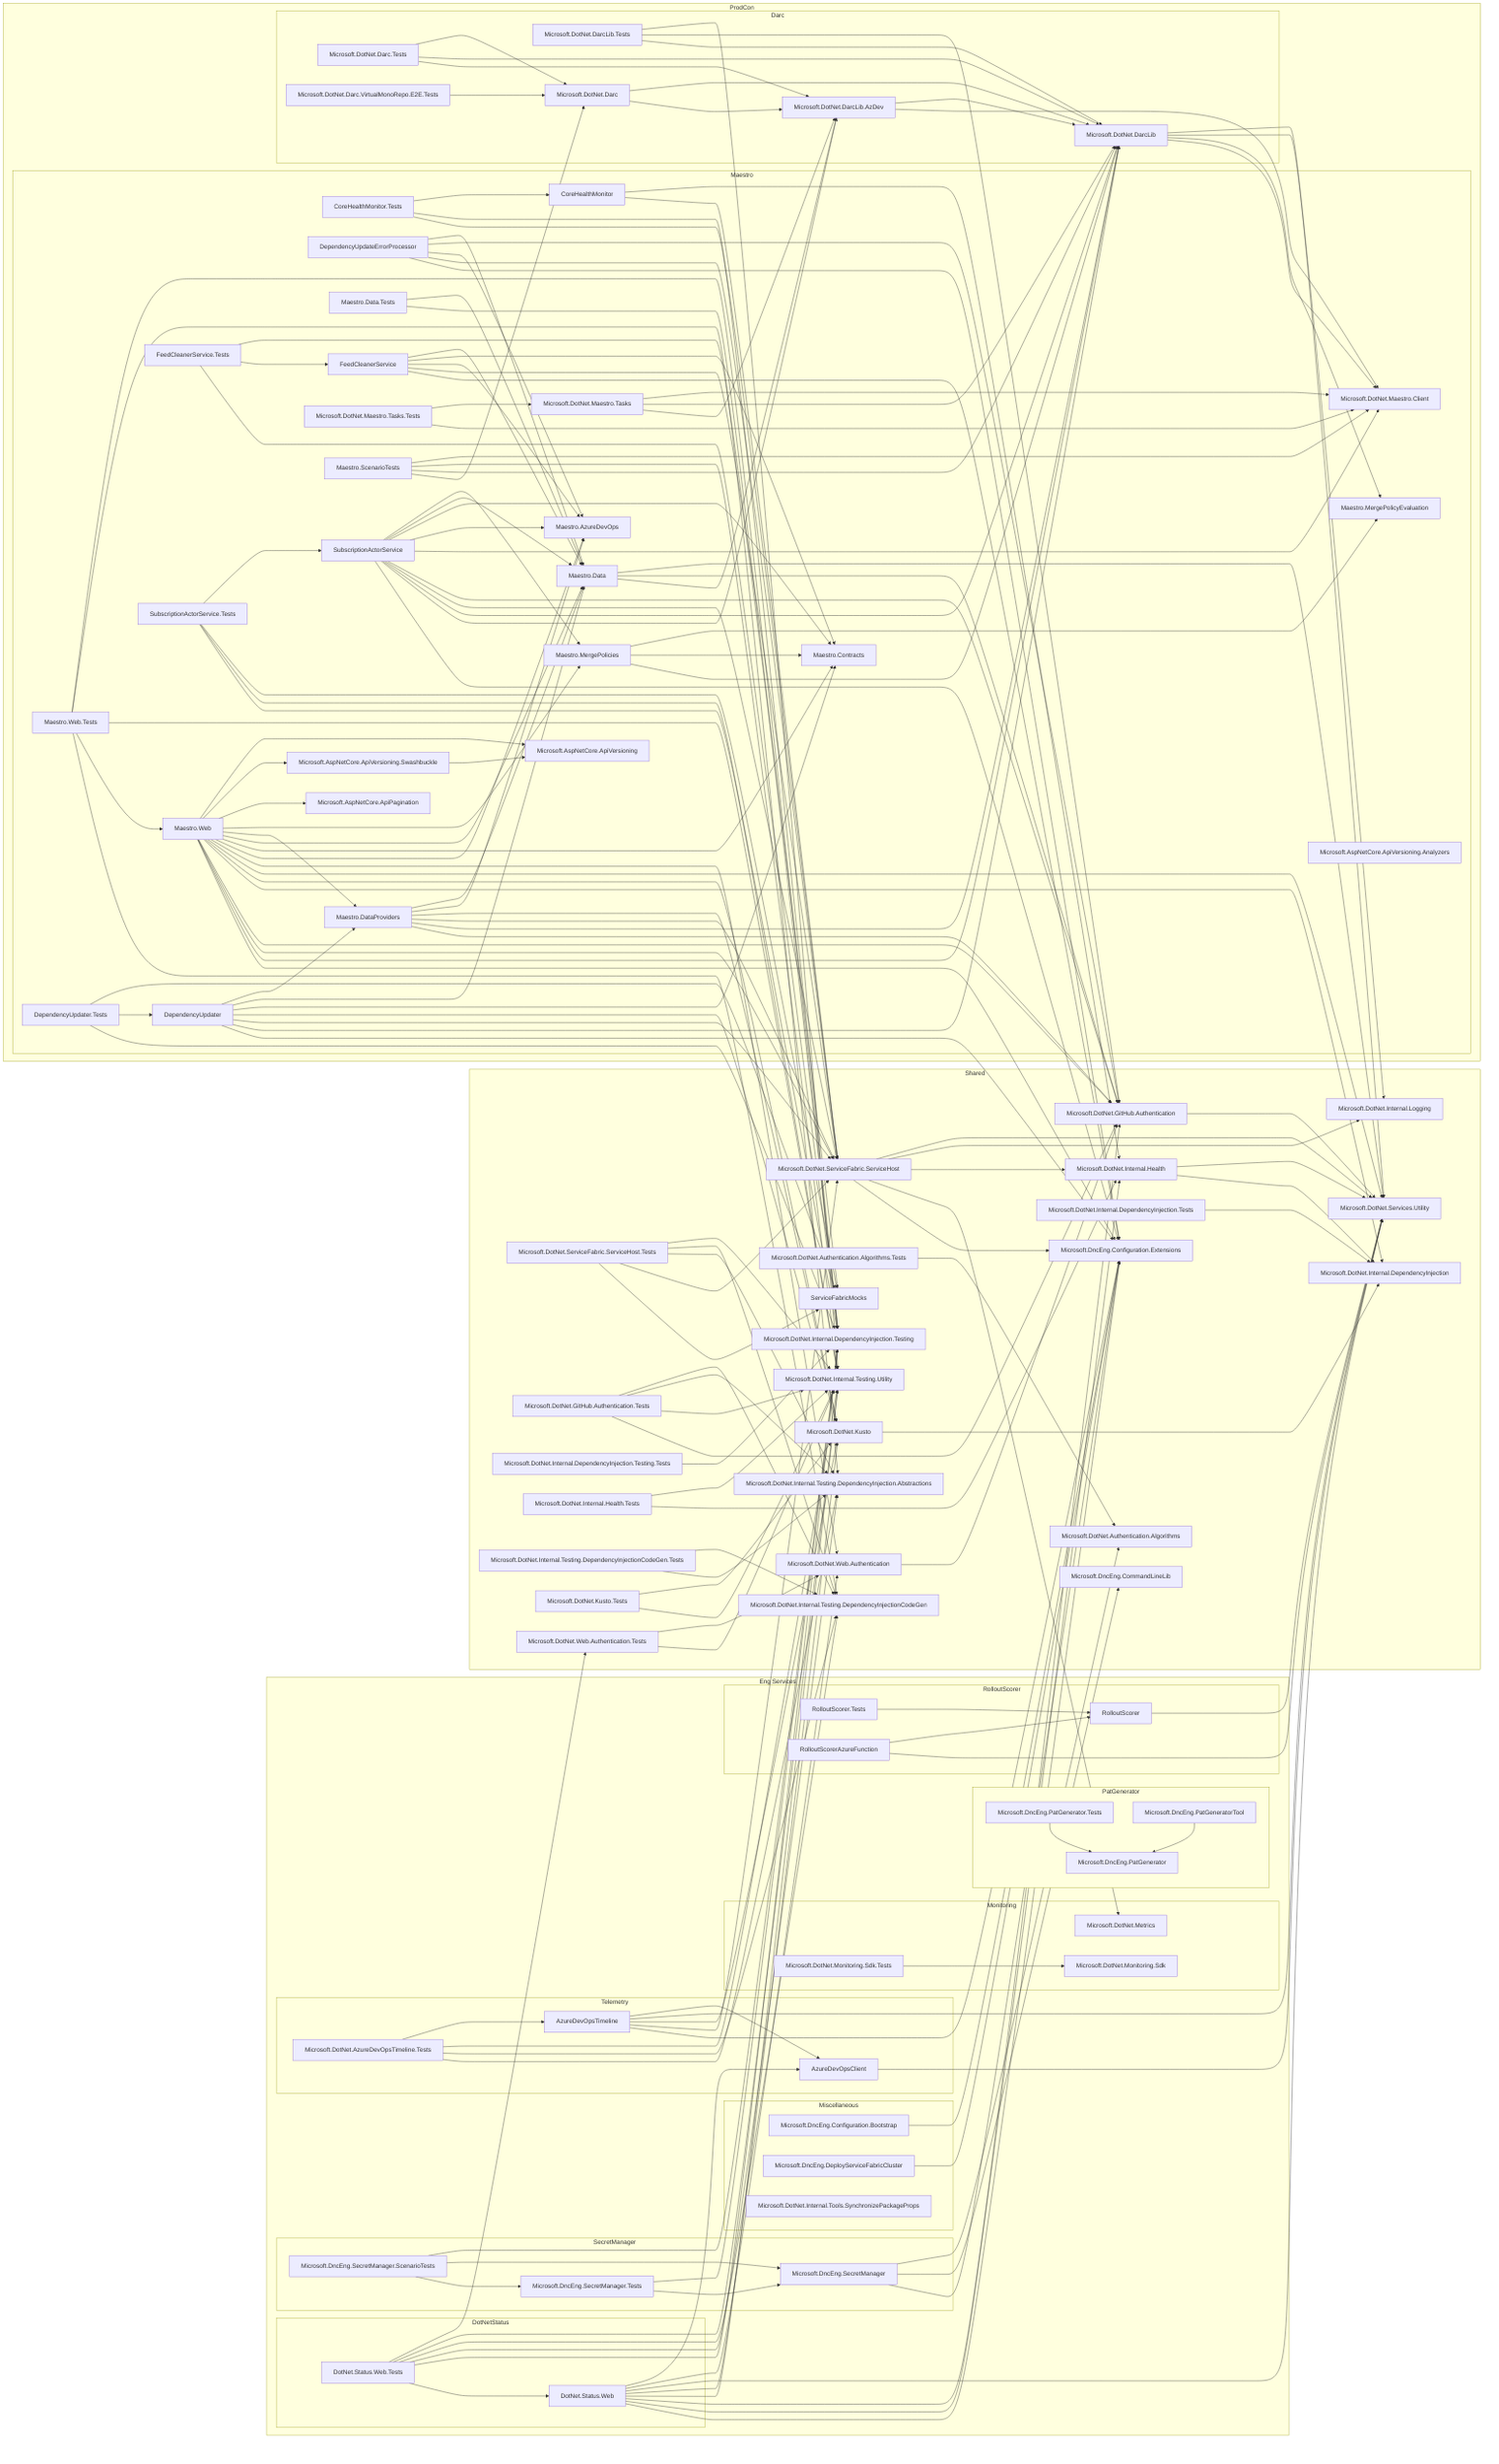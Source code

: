flowchart LR
subgraph EngServices_cluster[Eng Services]
    subgraph DotNetStatus_cluster[DotNetStatus]
        DotNet_Status_Web[DotNet.Status.Web]
        DotNet_Status_Web_Tests[DotNet.Status.Web.Tests]
    end
    subgraph PatGenerator_cluster[PatGenerator]
      Microsoft_DncEng_PatGenerator[Microsoft.DncEng.PatGenerator]
      Microsoft_DncEng_PatGenerator_Tests[Microsoft.DncEng.PatGenerator.Tests]
      Microsoft_DncEng_PatGeneratorTool[Microsoft.DncEng.PatGeneratorTool]
    end
    subgraph SecretManager_cluster[SecretManager]
      Microsoft_DncEng_SecretManager[Microsoft.DncEng.SecretManager]
      Microsoft_DncEng_SecretManager_ScenarioTests[Microsoft.DncEng.SecretManager.ScenarioTests]
      Microsoft_DncEng_SecretManager_Tests[Microsoft.DncEng.SecretManager.Tests]
    end
    subgraph Miscellaneous_cluster[Miscellaneous]
        Microsoft_DncEng_Configuration_Bootstrap[Microsoft.DncEng.Configuration.Bootstrap]
        Microsoft_DncEng_DeployServiceFabricCluster[Microsoft.DncEng.DeployServiceFabricCluster]
        Microsoft_DotNet_Internal_Tools_SynchronizePackageProps[Microsoft.DotNet.Internal.Tools.SynchronizePackageProps]
    end
    subgraph Telemetry_cluster[Telemetry]
        AzureDevOpsClient[AzureDevOpsClient]
        AzureDevOpsTimeline[AzureDevOpsTimeline]
        Microsoft_DotNet_AzureDevOpsTimeline_Tests[Microsoft.DotNet.AzureDevOpsTimeline.Tests]
    end
    subgraph Monitoring_cluster[Monitoring]
        Microsoft_DotNet_Metrics[Microsoft.DotNet.Metrics]
        Microsoft_DotNet_Monitoring_Sdk_Tests[Microsoft.DotNet.Monitoring.Sdk.Tests]
        Microsoft_DotNet_Monitoring_Sdk[Microsoft.DotNet.Monitoring.Sdk]
    end
    subgraph RolloutScorer_cluster[RolloutScorer]
        RolloutScorer[RolloutScorer]
        RolloutScorer_Tests[RolloutScorer.Tests]
        RolloutScorerAzureFunction[RolloutScorerAzureFunction]
    end
end
subgraph Shared_cluster[Shared]
  Microsoft_DncEng_Configuration_Extensions[Microsoft.DncEng.Configuration.Extensions]
  Microsoft_DotNet_ServiceFabric_ServiceHost[Microsoft.DotNet.ServiceFabric.ServiceHost]
  Microsoft_DotNet_ServiceFabric_ServiceHost_Tests[Microsoft.DotNet.ServiceFabric.ServiceHost.Tests]
  Microsoft_DncEng_CommandLineLib[Microsoft.DncEng.CommandLineLib]
  Microsoft_DotNet_Authentication_Algorithms[Microsoft.DotNet.Authentication.Algorithms]
  Microsoft_DotNet_Authentication_Algorithms_Tests[Microsoft.DotNet.Authentication.Algorithms.Tests]
  Microsoft_DotNet_GitHub_Authentication[Microsoft.DotNet.GitHub.Authentication]
  Microsoft_DotNet_GitHub_Authentication_Tests[Microsoft.DotNet.GitHub.Authentication.Tests]
  Microsoft_DotNet_Internal_DependencyInjection[Microsoft.DotNet.Internal.DependencyInjection]
  Microsoft_DotNet_Internal_DependencyInjection_Testing[Microsoft.DotNet.Internal.DependencyInjection.Testing]
  Microsoft_DotNet_Internal_DependencyInjection_Testing_Tests[Microsoft.DotNet.Internal.DependencyInjection.Testing.Tests]
  Microsoft_DotNet_Internal_DependencyInjection_Tests[Microsoft.DotNet.Internal.DependencyInjection.Tests]
  Microsoft_DotNet_Internal_Health[Microsoft.DotNet.Internal.Health]
  Microsoft_DotNet_Internal_Health_Tests[Microsoft.DotNet.Internal.Health.Tests]
  Microsoft_DotNet_Internal_Logging[Microsoft.DotNet.Internal.Logging]
  Microsoft_DotNet_Internal_Testing_DependencyInjection_Abstractions[Microsoft.DotNet.Internal.Testing.DependencyInjection.Abstractions]
  Microsoft_DotNet_Internal_Testing_DependencyInjectionCodeGen[Microsoft.DotNet.Internal.Testing.DependencyInjectionCodeGen]
  Microsoft_DotNet_Internal_Testing_DependencyInjectionCodeGen_Tests[Microsoft.DotNet.Internal.Testing.DependencyInjectionCodeGen.Tests]
  Microsoft_DotNet_Internal_Testing_Utility[Microsoft.DotNet.Internal.Testing.Utility]
  Microsoft_DotNet_Kusto[Microsoft.DotNet.Kusto]
  Microsoft_DotNet_Kusto_Tests[Microsoft.DotNet.Kusto.Tests]
  Microsoft_DotNet_Services_Utility[Microsoft.DotNet.Services.Utility]
  Microsoft_DotNet_Web_Authentication[Microsoft.DotNet.Web.Authentication]
  Microsoft_DotNet_Web_Authentication_Tests[Microsoft.DotNet.Web.Authentication.Tests]
  ServiceFabricMocks[ServiceFabricMocks]
end
subgraph ProdCon_cluster[ProdCon]
  subgraph Maestro_cluster[Maestro]
    Microsoft_DotNet_Maestro_Client[Microsoft.DotNet.Maestro.Client]
    CoreHealthMonitor[CoreHealthMonitor]
    CoreHealthMonitor_Tests[CoreHealthMonitor.Tests]
    DependencyUpdateErrorProcessor[DependencyUpdateErrorProcessor]
    DependencyUpdater[DependencyUpdater]
    FeedCleanerService[FeedCleanerService]
    Maestro_AzureDevOps[Maestro.AzureDevOps]
    Maestro_Contracts[Maestro.Contracts]
    Maestro_Data[Maestro.Data]
    Maestro_Data_Tests[Maestro.Data.Tests]
    Maestro_DataProviders[Maestro.DataProviders]
    Maestro_MergePolicies[Maestro.MergePolicies]
    Maestro_MergePolicyEvaluation[Maestro.MergePolicyEvaluation]
    Maestro_Web[Maestro.Web]
    Maestro_Web_Tests[Maestro.Web.Tests]
    Microsoft_AspNetCore_ApiPagination[Microsoft.AspNetCore.ApiPagination]
    Microsoft_AspNetCore_ApiVersioning[Microsoft.AspNetCore.ApiVersioning]
    Microsoft_AspNetCore_ApiVersioning_Analyzers[Microsoft.AspNetCore.ApiVersioning.Analyzers]
    Microsoft_AspNetCore_ApiVersioning_Swashbuckle[Microsoft.AspNetCore.ApiVersioning.Swashbuckle]
    Microsoft_DotNet_Maestro_Tasks[Microsoft.DotNet.Maestro.Tasks]
    Microsoft_DotNet_Maestro_Tasks_Tests[Microsoft.DotNet.Maestro.Tasks.Tests]
    SubscriptionActorService[SubscriptionActorService]
    DependencyUpdater_Tests[DependencyUpdater.Tests]
    FeedCleanerService_Tests[FeedCleanerService.Tests]
    Maestro_ScenarioTests[Maestro.ScenarioTests]
    SubscriptionActorService_Tests[SubscriptionActorService.Tests]
  end
  subgraph Darc_cluster[Darc]
    Microsoft_DotNet_Darc_Tests[Microsoft.DotNet.Darc.Tests]
    Microsoft_DotNet_Darc_VirtualMonoRepo_E2E_Tests[Microsoft.DotNet.Darc.VirtualMonoRepo.E2E.Tests]
    Microsoft_DotNet_DarcLib_Tests[Microsoft.DotNet.DarcLib.Tests]
    Microsoft_DotNet_Darc[Microsoft.DotNet.Darc]
    Microsoft_DotNet_DarcLib[Microsoft.DotNet.DarcLib]
    Microsoft_DotNet_DarcLib_AzDev[Microsoft.DotNet.DarcLib.AzDev]
  end
end
DotNet_Status_Web-->Microsoft_DncEng_Configuration_Extensions
DotNet_Status_Web-->Microsoft_DotNet_GitHub_Authentication
DotNet_Status_Web-->Microsoft_DotNet_Internal_Health
DotNet_Status_Web-->Microsoft_DotNet_Internal_Testing_Utility
DotNet_Status_Web-->Microsoft_DotNet_Kusto
DotNet_Status_Web-->Microsoft_DotNet_Services_Utility
DotNet_Status_Web-->Microsoft_DotNet_Web_Authentication
DotNet_Status_Web-->AzureDevOpsClient
DotNet_Status_Web_Tests-->DotNet_Status_Web
DotNet_Status_Web_Tests-->Microsoft_DotNet_Internal_DependencyInjection_Testing
DotNet_Status_Web_Tests-->Microsoft_DotNet_Internal_Testing_DependencyInjection_Abstractions
DotNet_Status_Web_Tests-->Microsoft_DotNet_Internal_Testing_DependencyInjectionCodeGen
DotNet_Status_Web_Tests-->Microsoft_DotNet_Internal_Testing_Utility
DotNet_Status_Web_Tests-->Microsoft_DotNet_Web_Authentication_Tests
CoreHealthMonitor-->Microsoft_DotNet_ServiceFabric_ServiceHost
CoreHealthMonitor-->Microsoft_DotNet_Internal_Health
CoreHealthMonitor_Tests-->Microsoft_DotNet_ServiceFabric_ServiceHost
CoreHealthMonitor_Tests-->Microsoft_DotNet_Internal_DependencyInjection_Testing
CoreHealthMonitor_Tests-->CoreHealthMonitor
DependencyUpdateErrorProcessor-->Microsoft_DncEng_Configuration_Extensions
DependencyUpdateErrorProcessor-->Microsoft_DotNet_ServiceFabric_ServiceHost
DependencyUpdateErrorProcessor-->Maestro_AzureDevOps
DependencyUpdateErrorProcessor-->Microsoft_DotNet_GitHub_Authentication
DependencyUpdateErrorProcessor-->Maestro_Data
DependencyUpdater-->Microsoft_DncEng_Configuration_Extensions
DependencyUpdater-->Microsoft_DotNet_DarcLib
DependencyUpdater-->Microsoft_DotNet_ServiceFabric_ServiceHost
DependencyUpdater-->Microsoft_DotNet_Kusto
DependencyUpdater-->Maestro_Contracts
DependencyUpdater-->Maestro_Data
DependencyUpdater-->Maestro_DataProviders
FeedCleanerService-->Microsoft_DncEng_Configuration_Extensions
FeedCleanerService-->Microsoft_DotNet_ServiceFabric_ServiceHost
FeedCleanerService-->Maestro_AzureDevOps
FeedCleanerService-->Maestro_Contracts
FeedCleanerService-->Maestro_Data
Maestro_Data-->Microsoft_DotNet_DarcLib_AzDev
Maestro_Data-->Microsoft_DotNet_GitHub_Authentication
Maestro_Data-->Microsoft_DotNet_Services_Utility
Maestro_Data_Tests-->Microsoft_DotNet_Internal_DependencyInjection_Testing
Maestro_Data_Tests-->Maestro_Data
Maestro_DataProviders-->Microsoft_DotNet_GitHub_Authentication
Maestro_DataProviders-->Microsoft_DotNet_DarcLib
Maestro_DataProviders-->Microsoft_DotNet_ServiceFabric_ServiceHost
Maestro_DataProviders-->Microsoft_DotNet_Kusto
Maestro_DataProviders-->Maestro_AzureDevOps
Maestro_DataProviders-->Maestro_Data
Maestro_MergePolicies-->Microsoft_DotNet_DarcLib
Maestro_MergePolicies-->Maestro_Contracts
Maestro_MergePolicies-->Maestro_MergePolicyEvaluation
Maestro_Web-->Microsoft_DncEng_Configuration_Extensions
Maestro_Web-->Microsoft_DotNet_DarcLib
Maestro_Web-->Microsoft_DotNet_ServiceFabric_ServiceHost
Maestro_Web-->Microsoft_DotNet_GitHub_Authentication
Maestro_Web-->Microsoft_DotNet_Internal_DependencyInjection
Maestro_Web-->Microsoft_DotNet_Kusto
Maestro_Web-->Microsoft_DotNet_Services_Utility
Maestro_Web-->Microsoft_DotNet_Web_Authentication
Maestro_Web-->Maestro_AzureDevOps
Maestro_Web-->Maestro_Contracts
Maestro_Web-->Maestro_Data
Maestro_Web-->Maestro_DataProviders
Maestro_Web-->Maestro_MergePolicies
Maestro_Web-->Microsoft_AspNetCore_ApiPagination
Maestro_Web-->Microsoft_AspNetCore_ApiVersioning_Swashbuckle
Maestro_Web-->Microsoft_AspNetCore_ApiVersioning
Maestro_Web_Tests-->Microsoft_DotNet_Internal_Testing_DependencyInjectionCodeGen
Maestro_Web_Tests-->Maestro_Web
Maestro_Web_Tests-->Microsoft_DotNet_Internal_Testing_Utility
Maestro_Web_Tests-->Microsoft_DotNet_Internal_Testing_DependencyInjection_Abstractions
Maestro_Web_Tests-->Microsoft_DotNet_Internal_DependencyInjection_Testing
Microsoft_AspNetCore_ApiVersioning_Swashbuckle-->Microsoft_AspNetCore_ApiVersioning
Microsoft_DotNet_Maestro_Tasks-->Microsoft_DotNet_DarcLib_AzDev
Microsoft_DotNet_Maestro_Tasks-->Microsoft_DotNet_DarcLib
Microsoft_DotNet_Maestro_Tasks-->Microsoft_DotNet_Maestro_Client
Microsoft_DotNet_Maestro_Tasks_Tests-->Microsoft_DotNet_Maestro_Client
Microsoft_DotNet_Maestro_Tasks_Tests-->Microsoft_DotNet_Maestro_Tasks
SubscriptionActorService-->Microsoft_DncEng_Configuration_Extensions
SubscriptionActorService-->Microsoft_DotNet_DarcLib_AzDev
SubscriptionActorService-->Microsoft_DotNet_DarcLib
SubscriptionActorService-->Microsoft_DotNet_ServiceFabric_ServiceHost
SubscriptionActorService-->Microsoft_DotNet_GitHub_Authentication
SubscriptionActorService-->Microsoft_DotNet_Maestro_Client
SubscriptionActorService-->Maestro_AzureDevOps
SubscriptionActorService-->Maestro_Contracts
SubscriptionActorService-->Maestro_Data
SubscriptionActorService-->Maestro_MergePolicies
DependencyUpdater_Tests-->Microsoft_DotNet_Internal_DependencyInjection_Testing
DependencyUpdater_Tests-->DependencyUpdater
DependencyUpdater_Tests-->ServiceFabricMocks
FeedCleanerService_Tests-->Microsoft_DotNet_Internal_DependencyInjection_Testing
FeedCleanerService_Tests-->FeedCleanerService
FeedCleanerService_Tests-->ServiceFabricMocks
Maestro_ScenarioTests-->Microsoft_DotNet_Darc
Maestro_ScenarioTests-->Microsoft_DotNet_DarcLib
Maestro_ScenarioTests-->Microsoft_DotNet_Internal_Testing_Utility
Maestro_ScenarioTests-->Microsoft_DotNet_Maestro_Client
SubscriptionActorService_Tests-->Microsoft_DotNet_Internal_DependencyInjection_Testing
SubscriptionActorService_Tests-->Microsoft_DotNet_Internal_Testing_Utility
SubscriptionActorService_Tests-->ServiceFabricMocks
SubscriptionActorService_Tests-->SubscriptionActorService
Microsoft_DncEng_Configuration_Bootstrap-->Microsoft_DncEng_Configuration_Extensions
Microsoft_DncEng_DeployServiceFabricCluster-->Microsoft_DncEng_Configuration_Extensions
Microsoft_DncEng_PatGenerator_Tests-->Microsoft_DncEng_PatGenerator
Microsoft_DncEng_PatGeneratorTool-->Microsoft_DncEng_PatGenerator
Microsoft_DncEng_SecretManager-->Microsoft_DncEng_Configuration_Extensions
Microsoft_DncEng_SecretManager-->Microsoft_DncEng_CommandLineLib
Microsoft_DncEng_SecretManager-->Microsoft_DotNet_Authentication_Algorithms
Microsoft_DncEng_SecretManager_ScenarioTests-->Microsoft_DncEng_SecretManager_Tests
Microsoft_DncEng_SecretManager_ScenarioTests-->Microsoft_DncEng_SecretManager
Microsoft_DncEng_SecretManager_ScenarioTests-->Microsoft_DotNet_Internal_DependencyInjection_Testing
Microsoft_DncEng_SecretManager_Tests-->Microsoft_DncEng_SecretManager
Microsoft_DncEng_SecretManager_Tests-->Microsoft_DotNet_Internal_DependencyInjection_Testing
Microsoft_DotNet_Darc-->Microsoft_DotNet_DarcLib_AzDev
Microsoft_DotNet_Darc-->Microsoft_DotNet_DarcLib
Microsoft_DotNet_DarcLib-->Microsoft_DotNet_Maestro_Client
Microsoft_DotNet_DarcLib-->Maestro_MergePolicyEvaluation
Microsoft_DotNet_DarcLib-->Microsoft_DotNet_Internal_Logging
Microsoft_DotNet_DarcLib-->Microsoft_DotNet_Services_Utility
Microsoft_DotNet_DarcLib_AzDev-->Microsoft_DotNet_Maestro_Client
Microsoft_DotNet_DarcLib_AzDev-->Microsoft_DotNet_DarcLib
Microsoft_DotNet_Darc_Tests-->Microsoft_DotNet_DarcLib_AzDev
Microsoft_DotNet_Darc_Tests-->Microsoft_DotNet_DarcLib
Microsoft_DotNet_Darc_Tests-->Microsoft_DotNet_Darc
Microsoft_DotNet_Darc_VirtualMonoRepo_E2E_Tests-->Microsoft_DotNet_Darc
Microsoft_DotNet_DarcLib_Tests-->Microsoft_DotNet_DarcLib
Microsoft_DotNet_DarcLib_Tests-->Microsoft_DotNet_GitHub_Authentication
Microsoft_DotNet_DarcLib_Tests-->Microsoft_DotNet_Internal_Testing_Utility
Microsoft_DotNet_ServiceFabric_ServiceHost-->Microsoft_DncEng_Configuration_Extensions
Microsoft_DotNet_ServiceFabric_ServiceHost-->Microsoft_DotNet_Metrics
Microsoft_DotNet_ServiceFabric_ServiceHost-->Microsoft_DotNet_Internal_Health
Microsoft_DotNet_ServiceFabric_ServiceHost-->Microsoft_DotNet_Internal_Logging
Microsoft_DotNet_ServiceFabric_ServiceHost-->Microsoft_DotNet_Services_Utility
Microsoft_DotNet_ServiceFabric_ServiceHost_Tests-->ServiceFabricMocks
Microsoft_DotNet_ServiceFabric_ServiceHost_Tests-->Microsoft_DotNet_ServiceFabric_ServiceHost
Microsoft_DotNet_ServiceFabric_ServiceHost_Tests-->Microsoft_DotNet_Internal_Testing_DependencyInjection_Abstractions
Microsoft_DotNet_ServiceFabric_ServiceHost_Tests-->Microsoft_DotNet_Internal_Testing_DependencyInjectionCodeGen
Microsoft_DotNet_ServiceFabric_ServiceHost_Tests-->Microsoft_DotNet_Internal_Testing_Utility
Microsoft_DotNet_Monitoring_Sdk_Tests-->Microsoft_DotNet_Monitoring_Sdk
RolloutScorer-->Microsoft_DotNet_Services_Utility
RolloutScorer_Tests-->RolloutScorer
RolloutScorerAzureFunction-->Microsoft_DotNet_Services_Utility
RolloutScorerAzureFunction-->RolloutScorer
Microsoft_DotNet_Authentication_Algorithms_Tests-->Microsoft_DotNet_Authentication_Algorithms
Microsoft_DotNet_GitHub_Authentication-->Microsoft_DotNet_Services_Utility
Microsoft_DotNet_GitHub_Authentication_Tests-->Microsoft_DotNet_GitHub_Authentication
Microsoft_DotNet_GitHub_Authentication_Tests-->Microsoft_DotNet_Internal_Testing_Utility
Microsoft_DotNet_GitHub_Authentication_Tests-->Microsoft_DotNet_Internal_Testing_DependencyInjection_Abstractions
Microsoft_DotNet_GitHub_Authentication_Tests-->Microsoft_DotNet_Internal_Testing_DependencyInjectionCodeGen
Microsoft_DotNet_Internal_DependencyInjection_Testing_Tests-->Microsoft_DotNet_Internal_DependencyInjection_Testing
Microsoft_DotNet_Internal_DependencyInjection_Tests-->Microsoft_DotNet_Internal_DependencyInjection
Microsoft_DotNet_Internal_Health-->Microsoft_DotNet_Internal_DependencyInjection
Microsoft_DotNet_Internal_Health-->Microsoft_DotNet_Services_Utility
Microsoft_DotNet_Internal_Health_Tests-->Microsoft_DotNet_Internal_Health
Microsoft_DotNet_Internal_Health_Tests-->Microsoft_DotNet_Internal_Testing_Utility
Microsoft_DotNet_Internal_Testing_DependencyInjectionCodeGen_Tests-->Microsoft_DotNet_Internal_Testing_DependencyInjection_Abstractions
Microsoft_DotNet_Internal_Testing_DependencyInjectionCodeGen_Tests-->Microsoft_DotNet_Internal_Testing_DependencyInjectionCodeGen
Microsoft_DotNet_Kusto-->Microsoft_DotNet_Internal_DependencyInjection
Microsoft_DotNet_Kusto_Tests-->Microsoft_DotNet_Internal_Testing_Utility
Microsoft_DotNet_Kusto_Tests-->Microsoft_DotNet_Kusto
Microsoft_DotNet_Web_Authentication-->Microsoft_DotNet_GitHub_Authentication
Microsoft_DotNet_Web_Authentication_Tests-->Microsoft_DotNet_Internal_Testing_Utility
Microsoft_DotNet_Web_Authentication_Tests-->Microsoft_DotNet_Web_Authentication
AzureDevOpsClient-->Microsoft_DotNet_Services_Utility
AzureDevOpsTimeline-->Microsoft_DncEng_Configuration_Extensions
AzureDevOpsTimeline-->Microsoft_DotNet_ServiceFabric_ServiceHost
AzureDevOpsTimeline-->Microsoft_DotNet_Kusto
AzureDevOpsTimeline-->Microsoft_DotNet_Services_Utility
AzureDevOpsTimeline-->AzureDevOpsClient
Microsoft_DotNet_AzureDevOpsTimeline_Tests-->Microsoft_DotNet_Internal_Testing_DependencyInjection_Abstractions
Microsoft_DotNet_AzureDevOpsTimeline_Tests-->Microsoft_DotNet_Internal_Testing_DependencyInjectionCodeGen
Microsoft_DotNet_AzureDevOpsTimeline_Tests-->Microsoft_DotNet_Internal_Testing_Utility
Microsoft_DotNet_AzureDevOpsTimeline_Tests-->AzureDevOpsTimeline